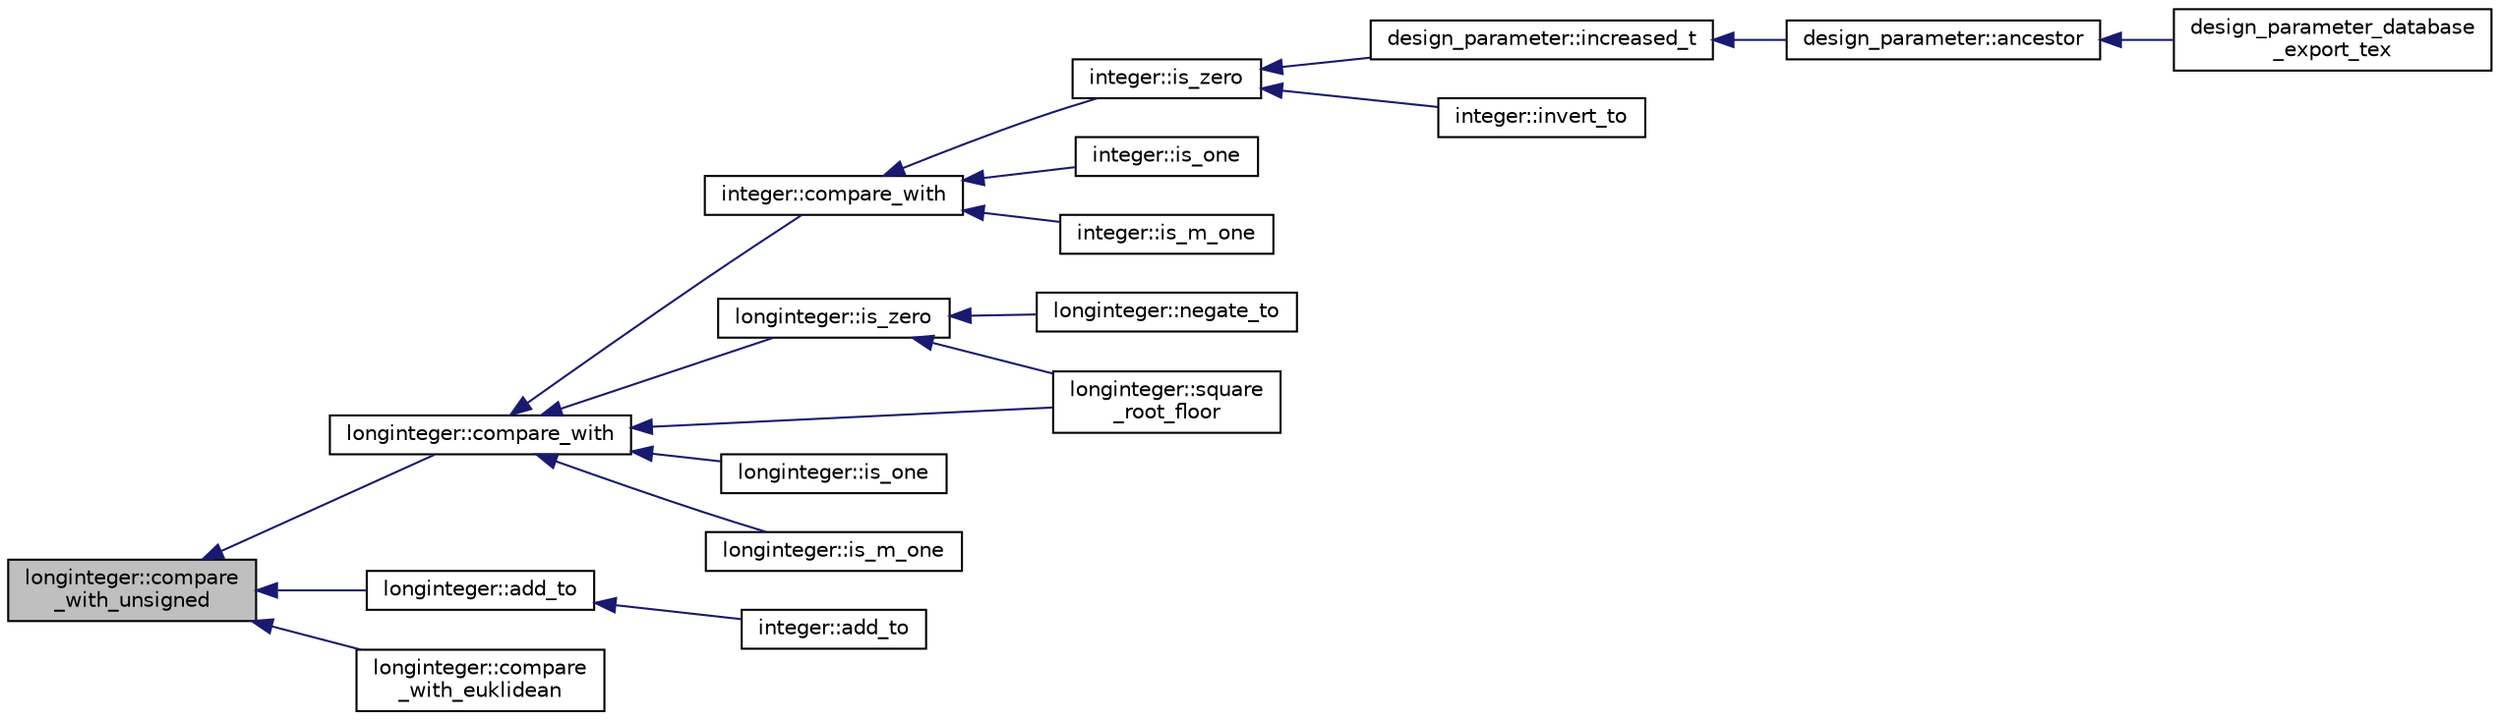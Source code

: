 digraph "longinteger::compare_with_unsigned"
{
  edge [fontname="Helvetica",fontsize="10",labelfontname="Helvetica",labelfontsize="10"];
  node [fontname="Helvetica",fontsize="10",shape=record];
  rankdir="LR";
  Node297 [label="longinteger::compare\l_with_unsigned",height=0.2,width=0.4,color="black", fillcolor="grey75", style="filled", fontcolor="black"];
  Node297 -> Node298 [dir="back",color="midnightblue",fontsize="10",style="solid",fontname="Helvetica"];
  Node298 [label="longinteger::compare_with",height=0.2,width=0.4,color="black", fillcolor="white", style="filled",URL="$d3/d71/classlonginteger.html#aaa504bac9b133d50b5ac50768f97db9d"];
  Node298 -> Node299 [dir="back",color="midnightblue",fontsize="10",style="solid",fontname="Helvetica"];
  Node299 [label="integer::compare_with",height=0.2,width=0.4,color="black", fillcolor="white", style="filled",URL="$d0/de5/classinteger.html#a20cc8d8d4913e9ee746c6758bbb2e62a"];
  Node299 -> Node300 [dir="back",color="midnightblue",fontsize="10",style="solid",fontname="Helvetica"];
  Node300 [label="integer::is_zero",height=0.2,width=0.4,color="black", fillcolor="white", style="filled",URL="$d0/de5/classinteger.html#ab92500013b2342ab5c24355bc91bad64"];
  Node300 -> Node301 [dir="back",color="midnightblue",fontsize="10",style="solid",fontname="Helvetica"];
  Node301 [label="design_parameter::increased_t",height=0.2,width=0.4,color="black", fillcolor="white", style="filled",URL="$da/d94/classdesign__parameter.html#a8f39a90927d51e3cb3772bc98c94d7d0"];
  Node301 -> Node302 [dir="back",color="midnightblue",fontsize="10",style="solid",fontname="Helvetica"];
  Node302 [label="design_parameter::ancestor",height=0.2,width=0.4,color="black", fillcolor="white", style="filled",URL="$da/d94/classdesign__parameter.html#abd616d2e29cde6f3e797abab001af0c6"];
  Node302 -> Node303 [dir="back",color="midnightblue",fontsize="10",style="solid",fontname="Helvetica"];
  Node303 [label="design_parameter_database\l_export_tex",height=0.2,width=0.4,color="black", fillcolor="white", style="filled",URL="$d9/d60/discreta_8h.html#a075808c1cf57d126d15a0d7794716de7"];
  Node300 -> Node304 [dir="back",color="midnightblue",fontsize="10",style="solid",fontname="Helvetica"];
  Node304 [label="integer::invert_to",height=0.2,width=0.4,color="black", fillcolor="white", style="filled",URL="$d0/de5/classinteger.html#a9a991b285677b99b4879034e31648b7a"];
  Node299 -> Node305 [dir="back",color="midnightblue",fontsize="10",style="solid",fontname="Helvetica"];
  Node305 [label="integer::is_one",height=0.2,width=0.4,color="black", fillcolor="white", style="filled",URL="$d0/de5/classinteger.html#acf8faabd4ed20f9580605714b5b73a5f"];
  Node299 -> Node306 [dir="back",color="midnightblue",fontsize="10",style="solid",fontname="Helvetica"];
  Node306 [label="integer::is_m_one",height=0.2,width=0.4,color="black", fillcolor="white", style="filled",URL="$d0/de5/classinteger.html#a7585957656c1152035411e066a4f0053"];
  Node298 -> Node307 [dir="back",color="midnightblue",fontsize="10",style="solid",fontname="Helvetica"];
  Node307 [label="longinteger::is_zero",height=0.2,width=0.4,color="black", fillcolor="white", style="filled",URL="$d3/d71/classlonginteger.html#aa40fbd6c28e40a7a19cb29b8999afbc0"];
  Node307 -> Node308 [dir="back",color="midnightblue",fontsize="10",style="solid",fontname="Helvetica"];
  Node308 [label="longinteger::negate_to",height=0.2,width=0.4,color="black", fillcolor="white", style="filled",URL="$d3/d71/classlonginteger.html#a1de6a5663bb80562dee0e6ca1a808ff1"];
  Node307 -> Node309 [dir="back",color="midnightblue",fontsize="10",style="solid",fontname="Helvetica"];
  Node309 [label="longinteger::square\l_root_floor",height=0.2,width=0.4,color="black", fillcolor="white", style="filled",URL="$d3/d71/classlonginteger.html#a1b5b30f8bc750d1304390f518e43aa0f"];
  Node298 -> Node310 [dir="back",color="midnightblue",fontsize="10",style="solid",fontname="Helvetica"];
  Node310 [label="longinteger::is_one",height=0.2,width=0.4,color="black", fillcolor="white", style="filled",URL="$d3/d71/classlonginteger.html#a2e169e4ac876ac8694af28468fdfd060"];
  Node298 -> Node311 [dir="back",color="midnightblue",fontsize="10",style="solid",fontname="Helvetica"];
  Node311 [label="longinteger::is_m_one",height=0.2,width=0.4,color="black", fillcolor="white", style="filled",URL="$d3/d71/classlonginteger.html#aa47d6521fc1dc8058d9eaa516caefabe"];
  Node298 -> Node309 [dir="back",color="midnightblue",fontsize="10",style="solid",fontname="Helvetica"];
  Node297 -> Node312 [dir="back",color="midnightblue",fontsize="10",style="solid",fontname="Helvetica"];
  Node312 [label="longinteger::add_to",height=0.2,width=0.4,color="black", fillcolor="white", style="filled",URL="$d3/d71/classlonginteger.html#a457c74224b83d9fbfc904a391baab7ed"];
  Node312 -> Node313 [dir="back",color="midnightblue",fontsize="10",style="solid",fontname="Helvetica"];
  Node313 [label="integer::add_to",height=0.2,width=0.4,color="black", fillcolor="white", style="filled",URL="$d0/de5/classinteger.html#a3f6fe19fe4f2948364b1e75a6dfec47f"];
  Node297 -> Node314 [dir="back",color="midnightblue",fontsize="10",style="solid",fontname="Helvetica"];
  Node314 [label="longinteger::compare\l_with_euklidean",height=0.2,width=0.4,color="black", fillcolor="white", style="filled",URL="$d3/d71/classlonginteger.html#a71b27b9c767c0da8964151323810f315"];
}
